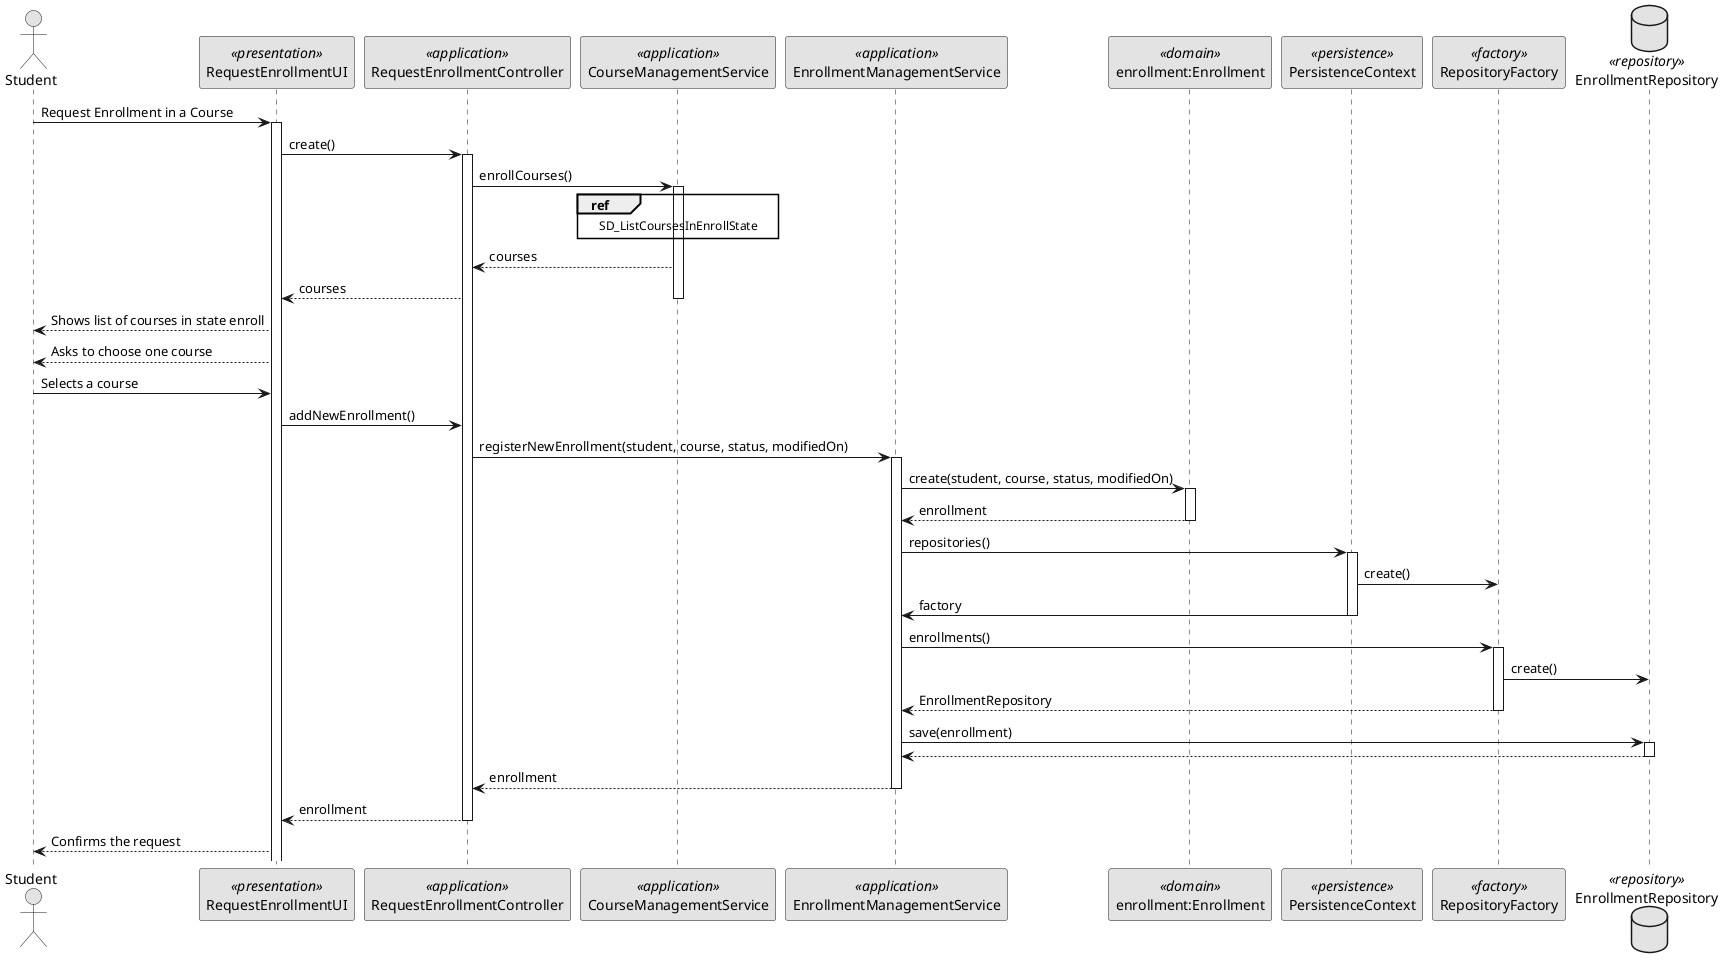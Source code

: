 @startuml
'http://plantuml.com/skinparam.html
skinparam handwritten false
skinparam monochrome true
skinparam packageStyle rect
skinparam defaultFontName FG Virgil
skinparam shadowing false

actor Student as Actor
participant RequestEnrollmentUI as UI <<presentation>>
participant RequestEnrollmentController as Controller <<application>>
participant CourseManagementService as CourseManagementService <<application>>
participant EnrollmentManagementService as EnrollmentManagementService <<application>>
participant "enrollment:Enrollment" as Enrollment <<domain>>
participant PersistenceContext as PersistenceContext <<persistence>>
participant RepositoryFactory as ReposioryFactory <<factory>>
database EnrollmentRepository as EnrollmentRepository <<repository>>

Actor -> UI: Request Enrollment in a Course
activate UI
UI -> Controller: create()
activate Controller
Controller -> CourseManagementService: enrollCourses()
activate CourseManagementService
ref over CourseManagementService
  SD_ListCoursesInEnrollState
end ref


CourseManagementService --> Controller: courses
Controller --> UI: courses
deactivate CourseManagementService
UI --> Actor: Shows list of courses in state enroll
UI --> Actor : Asks to choose one course
Actor -> UI: Selects a course

UI -> Controller: addNewEnrollment()
Controller -> EnrollmentManagementService: registerNewEnrollment(student, course, status, modifiedOn)
activate EnrollmentManagementService
EnrollmentManagementService -> Enrollment: create(student, course, status, modifiedOn)
activate Enrollment
Enrollment --> EnrollmentManagementService: enrollment
deactivate Enrollment
EnrollmentManagementService -> PersistenceContext: repositories()
activate PersistenceContext
PersistenceContext -> ReposioryFactory: create()
PersistenceContext -> EnrollmentManagementService: factory
deactivate PersistenceContext
EnrollmentManagementService -> ReposioryFactory: enrollments()
activate ReposioryFactory
ReposioryFactory -> EnrollmentRepository: create()
ReposioryFactory --> EnrollmentManagementService: EnrollmentRepository
deactivate ReposioryFactory

EnrollmentManagementService -> EnrollmentRepository: save(enrollment)
activate EnrollmentRepository
EnrollmentRepository --> EnrollmentManagementService
deactivate EnrollmentRepository
EnrollmentManagementService --> Controller: enrollment
deactivate EnrollmentManagementService
Controller --> UI: enrollment
deactivate Controller
UI --> Actor: Confirms the request
@enduml

